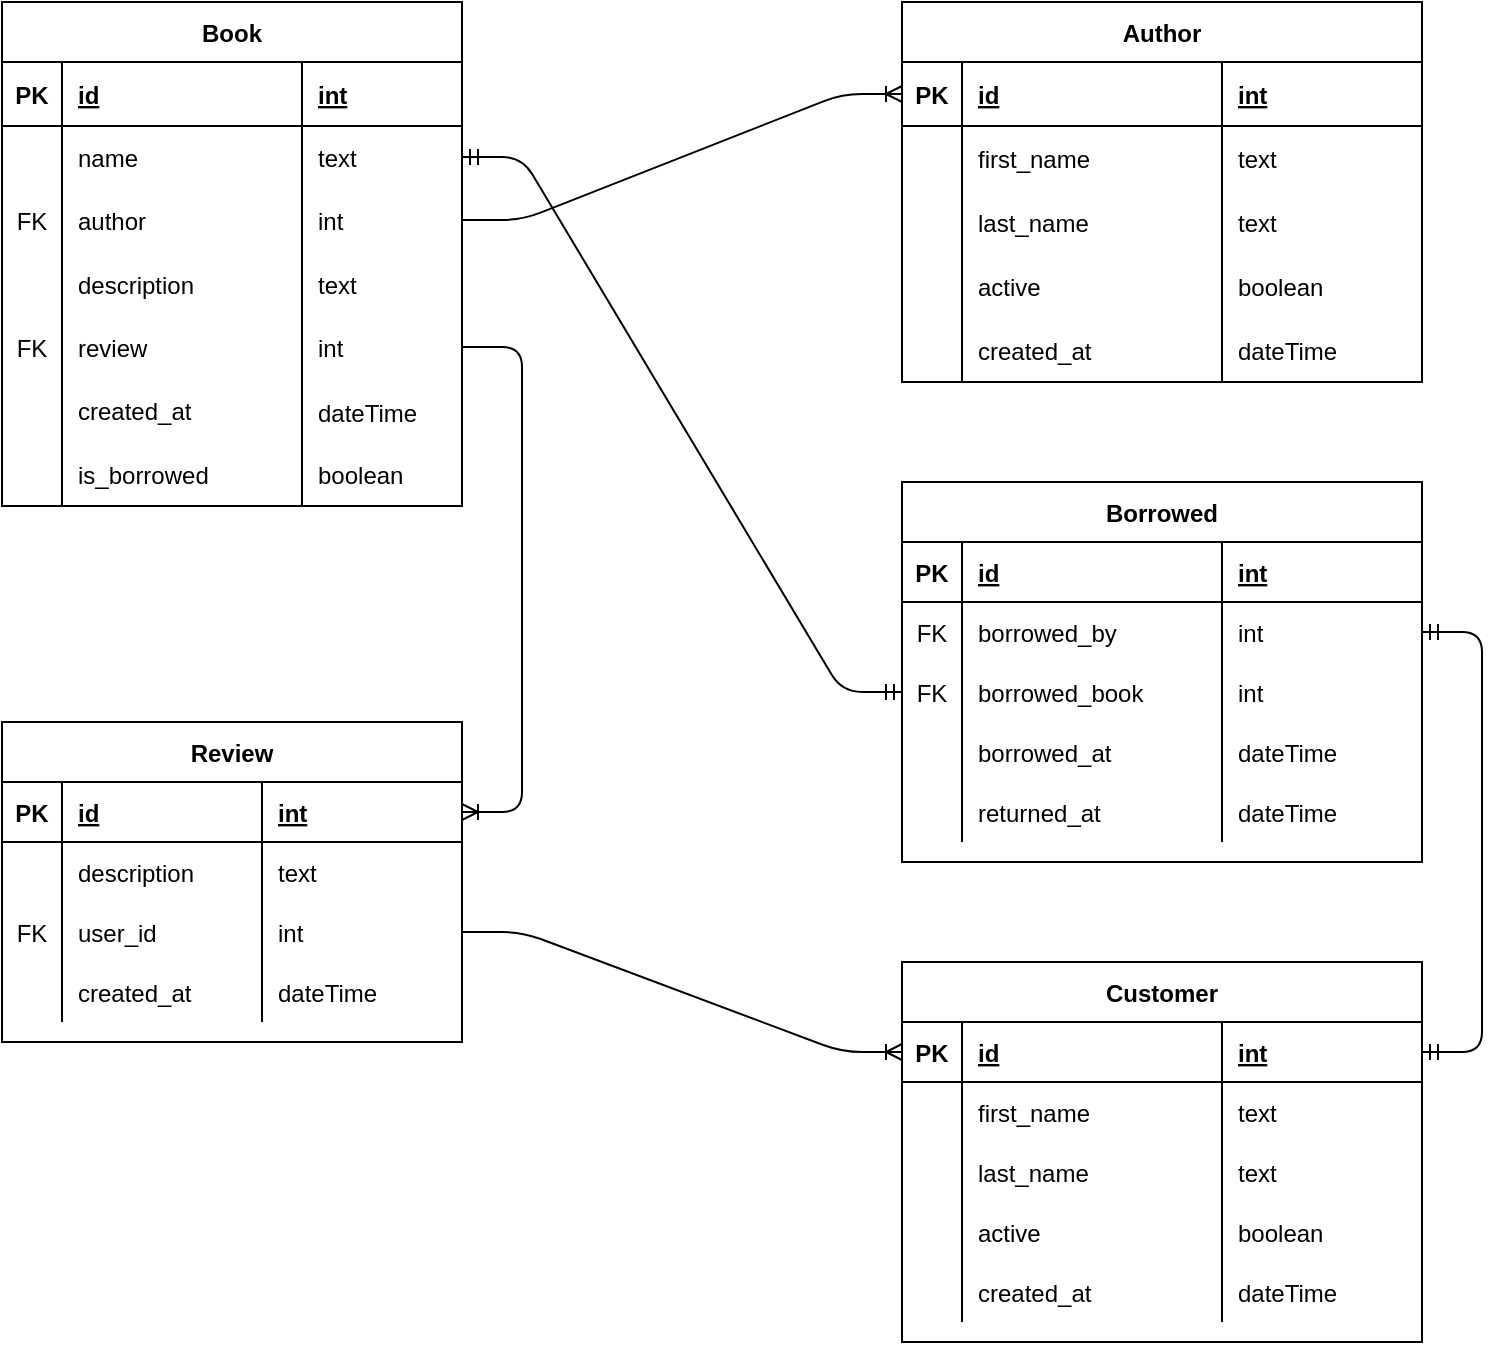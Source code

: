<mxfile version="13.8.5" type="device"><diagram id="mpLGwgzuLBag3FPyzX3T" name="Page-1"><mxGraphModel dx="1422" dy="804" grid="1" gridSize="10" guides="1" tooltips="1" connect="1" arrows="1" fold="1" page="1" pageScale="1" pageWidth="827" pageHeight="1169" math="0" shadow="0"><root><mxCell id="0"/><mxCell id="1" parent="0"/><object label="Book" id="UDLNZVpMZOj7SId98wJl-1"><mxCell style="shape=table;startSize=30;container=1;collapsible=1;childLayout=tableLayout;fixedRows=0;rowLines=0;fontStyle=1;align=center;resizeLast=1;" vertex="1" parent="1"><mxGeometry x="30" y="40" width="230" height="252" as="geometry"/></mxCell></object><mxCell id="UDLNZVpMZOj7SId98wJl-2" value="" style="shape=partialRectangle;collapsible=0;dropTarget=0;pointerEvents=0;fillColor=none;top=0;left=0;bottom=1;right=0;points=[[0,0.5],[1,0.5]];portConstraint=eastwest;" vertex="1" parent="UDLNZVpMZOj7SId98wJl-1"><mxGeometry y="30" width="230" height="32" as="geometry"/></mxCell><mxCell id="UDLNZVpMZOj7SId98wJl-3" value="PK" style="shape=partialRectangle;connectable=0;fillColor=none;top=0;left=0;bottom=0;right=0;fontStyle=1;overflow=hidden;" vertex="1" parent="UDLNZVpMZOj7SId98wJl-2"><mxGeometry width="30" height="32" as="geometry"/></mxCell><mxCell id="UDLNZVpMZOj7SId98wJl-4" value="id" style="shape=partialRectangle;connectable=0;fillColor=none;top=0;left=0;bottom=0;right=0;align=left;spacingLeft=6;fontStyle=5;overflow=hidden;" vertex="1" parent="UDLNZVpMZOj7SId98wJl-2"><mxGeometry x="30" width="120" height="32" as="geometry"/></mxCell><mxCell id="UDLNZVpMZOj7SId98wJl-112" value="int" style="shape=partialRectangle;connectable=0;fillColor=none;top=0;left=0;bottom=0;right=0;align=left;spacingLeft=6;fontStyle=5;overflow=hidden;" vertex="1" parent="UDLNZVpMZOj7SId98wJl-2"><mxGeometry x="150" width="80" height="32" as="geometry"/></mxCell><mxCell id="UDLNZVpMZOj7SId98wJl-5" value="" style="shape=partialRectangle;collapsible=0;dropTarget=0;pointerEvents=0;fillColor=none;top=0;left=0;bottom=0;right=0;points=[[0,0.5],[1,0.5]];portConstraint=eastwest;" vertex="1" parent="UDLNZVpMZOj7SId98wJl-1"><mxGeometry y="62" width="230" height="31" as="geometry"/></mxCell><mxCell id="UDLNZVpMZOj7SId98wJl-6" value="" style="shape=partialRectangle;connectable=0;fillColor=none;top=0;left=0;bottom=0;right=0;editable=1;overflow=hidden;" vertex="1" parent="UDLNZVpMZOj7SId98wJl-5"><mxGeometry width="30" height="31" as="geometry"/></mxCell><mxCell id="UDLNZVpMZOj7SId98wJl-7" value="name" style="shape=partialRectangle;connectable=0;fillColor=none;top=0;left=0;bottom=0;right=0;align=left;spacingLeft=6;overflow=hidden;" vertex="1" parent="UDLNZVpMZOj7SId98wJl-5"><mxGeometry x="30" width="120" height="31" as="geometry"/></mxCell><mxCell id="UDLNZVpMZOj7SId98wJl-113" value="text" style="shape=partialRectangle;connectable=0;fillColor=none;top=0;left=0;bottom=0;right=0;align=left;spacingLeft=6;overflow=hidden;" vertex="1" parent="UDLNZVpMZOj7SId98wJl-5"><mxGeometry x="150" width="80" height="31" as="geometry"/></mxCell><mxCell id="UDLNZVpMZOj7SId98wJl-8" value="" style="shape=partialRectangle;collapsible=0;dropTarget=0;pointerEvents=0;fillColor=none;top=0;left=0;bottom=0;right=0;points=[[0,0.5],[1,0.5]];portConstraint=eastwest;" vertex="1" parent="UDLNZVpMZOj7SId98wJl-1"><mxGeometry y="93" width="230" height="32" as="geometry"/></mxCell><mxCell id="UDLNZVpMZOj7SId98wJl-9" value="FK" style="shape=partialRectangle;connectable=0;fillColor=none;top=0;left=0;bottom=0;right=0;editable=1;overflow=hidden;" vertex="1" parent="UDLNZVpMZOj7SId98wJl-8"><mxGeometry width="30" height="32" as="geometry"/></mxCell><mxCell id="UDLNZVpMZOj7SId98wJl-10" value="author" style="shape=partialRectangle;connectable=0;fillColor=none;top=0;left=0;bottom=0;right=0;align=left;spacingLeft=6;overflow=hidden;" vertex="1" parent="UDLNZVpMZOj7SId98wJl-8"><mxGeometry x="30" width="120" height="32" as="geometry"/></mxCell><mxCell id="UDLNZVpMZOj7SId98wJl-114" value="int" style="shape=partialRectangle;connectable=0;fillColor=none;top=0;left=0;bottom=0;right=0;align=left;spacingLeft=6;overflow=hidden;" vertex="1" parent="UDLNZVpMZOj7SId98wJl-8"><mxGeometry x="150" width="80" height="32" as="geometry"/></mxCell><mxCell id="UDLNZVpMZOj7SId98wJl-11" value="" style="shape=partialRectangle;collapsible=0;dropTarget=0;pointerEvents=0;fillColor=none;top=0;left=0;bottom=0;right=0;points=[[0,0.5],[1,0.5]];portConstraint=eastwest;" vertex="1" parent="UDLNZVpMZOj7SId98wJl-1"><mxGeometry y="125" width="230" height="32" as="geometry"/></mxCell><mxCell id="UDLNZVpMZOj7SId98wJl-12" value="" style="shape=partialRectangle;connectable=0;fillColor=none;top=0;left=0;bottom=0;right=0;editable=1;overflow=hidden;" vertex="1" parent="UDLNZVpMZOj7SId98wJl-11"><mxGeometry width="30" height="32" as="geometry"/></mxCell><mxCell id="UDLNZVpMZOj7SId98wJl-13" value="description" style="shape=partialRectangle;connectable=0;fillColor=none;top=0;left=0;bottom=0;right=0;align=left;spacingLeft=6;overflow=hidden;" vertex="1" parent="UDLNZVpMZOj7SId98wJl-11"><mxGeometry x="30" width="120" height="32" as="geometry"/></mxCell><mxCell id="UDLNZVpMZOj7SId98wJl-115" value="text" style="shape=partialRectangle;connectable=0;fillColor=none;top=0;left=0;bottom=0;right=0;align=left;spacingLeft=6;overflow=hidden;" vertex="1" parent="UDLNZVpMZOj7SId98wJl-11"><mxGeometry x="150" width="80" height="32" as="geometry"/></mxCell><mxCell id="UDLNZVpMZOj7SId98wJl-73" value="" style="shape=partialRectangle;collapsible=0;dropTarget=0;pointerEvents=0;fillColor=none;top=0;left=0;bottom=0;right=0;points=[[0,0.5],[1,0.5]];portConstraint=eastwest;" vertex="1" parent="UDLNZVpMZOj7SId98wJl-1"><mxGeometry y="157" width="230" height="31" as="geometry"/></mxCell><mxCell id="UDLNZVpMZOj7SId98wJl-74" value="FK" style="shape=partialRectangle;connectable=0;fillColor=none;top=0;left=0;bottom=0;right=0;editable=1;overflow=hidden;" vertex="1" parent="UDLNZVpMZOj7SId98wJl-73"><mxGeometry width="30" height="31" as="geometry"/></mxCell><mxCell id="UDLNZVpMZOj7SId98wJl-75" value="review" style="shape=partialRectangle;connectable=0;fillColor=none;top=0;left=0;bottom=0;right=0;align=left;spacingLeft=6;overflow=hidden;" vertex="1" parent="UDLNZVpMZOj7SId98wJl-73"><mxGeometry x="30" width="120" height="31" as="geometry"/></mxCell><mxCell id="UDLNZVpMZOj7SId98wJl-118" value="int" style="shape=partialRectangle;connectable=0;fillColor=none;top=0;left=0;bottom=0;right=0;align=left;spacingLeft=6;overflow=hidden;" vertex="1" parent="UDLNZVpMZOj7SId98wJl-73"><mxGeometry x="150" width="80" height="31" as="geometry"/></mxCell><mxCell id="UDLNZVpMZOj7SId98wJl-37" value="" style="shape=partialRectangle;collapsible=0;dropTarget=0;pointerEvents=0;fillColor=none;top=0;left=0;bottom=0;right=0;points=[[0,0.5],[1,0.5]];portConstraint=eastwest;" vertex="1" parent="UDLNZVpMZOj7SId98wJl-1"><mxGeometry y="188" width="230" height="32" as="geometry"/></mxCell><mxCell id="UDLNZVpMZOj7SId98wJl-38" value="" style="shape=partialRectangle;connectable=0;fillColor=none;top=0;left=0;bottom=0;right=0;editable=1;overflow=hidden;" vertex="1" parent="UDLNZVpMZOj7SId98wJl-37"><mxGeometry width="30" height="32" as="geometry"/></mxCell><mxCell id="UDLNZVpMZOj7SId98wJl-39" value="created_at" style="shape=partialRectangle;connectable=0;fillColor=none;top=0;left=0;bottom=0;right=0;align=left;spacingLeft=6;overflow=hidden;" vertex="1" parent="UDLNZVpMZOj7SId98wJl-37"><mxGeometry x="30" width="120" height="32" as="geometry"/></mxCell><mxCell id="UDLNZVpMZOj7SId98wJl-119" style="shape=partialRectangle;connectable=0;fillColor=none;top=0;left=0;bottom=0;right=0;align=left;spacingLeft=6;overflow=hidden;" vertex="1" parent="UDLNZVpMZOj7SId98wJl-37"><mxGeometry x="150" width="80" height="32" as="geometry"/></mxCell><mxCell id="UDLNZVpMZOj7SId98wJl-144" style="shape=partialRectangle;collapsible=0;dropTarget=0;pointerEvents=0;fillColor=none;top=0;left=0;bottom=0;right=0;points=[[0,0.5],[1,0.5]];portConstraint=eastwest;" vertex="1" parent="UDLNZVpMZOj7SId98wJl-1"><mxGeometry y="220" width="230" height="32" as="geometry"/></mxCell><mxCell id="UDLNZVpMZOj7SId98wJl-145" style="shape=partialRectangle;connectable=0;fillColor=none;top=0;left=0;bottom=0;right=0;editable=1;overflow=hidden;" vertex="1" parent="UDLNZVpMZOj7SId98wJl-144"><mxGeometry width="30" height="32" as="geometry"/></mxCell><mxCell id="UDLNZVpMZOj7SId98wJl-146" value="is_borrowed" style="shape=partialRectangle;connectable=0;fillColor=none;top=0;left=0;bottom=0;right=0;align=left;spacingLeft=6;overflow=hidden;" vertex="1" parent="UDLNZVpMZOj7SId98wJl-144"><mxGeometry x="30" width="120" height="32" as="geometry"/></mxCell><mxCell id="UDLNZVpMZOj7SId98wJl-147" value="boolean" style="shape=partialRectangle;connectable=0;fillColor=none;top=0;left=0;bottom=0;right=0;align=left;spacingLeft=6;overflow=hidden;" vertex="1" parent="UDLNZVpMZOj7SId98wJl-144"><mxGeometry x="150" width="80" height="32" as="geometry"/></mxCell><mxCell id="UDLNZVpMZOj7SId98wJl-53" value="Author" style="shape=table;startSize=30;container=1;collapsible=1;childLayout=tableLayout;fixedRows=1;rowLines=0;fontStyle=1;align=center;resizeLast=1;" vertex="1" parent="1"><mxGeometry x="480" y="40" width="260" height="190" as="geometry"/></mxCell><mxCell id="UDLNZVpMZOj7SId98wJl-54" value="" style="shape=partialRectangle;collapsible=0;dropTarget=0;pointerEvents=0;fillColor=none;top=0;left=0;bottom=1;right=0;points=[[0,0.5],[1,0.5]];portConstraint=eastwest;" vertex="1" parent="UDLNZVpMZOj7SId98wJl-53"><mxGeometry y="30" width="260" height="32" as="geometry"/></mxCell><mxCell id="UDLNZVpMZOj7SId98wJl-55" value="PK" style="shape=partialRectangle;connectable=0;fillColor=none;top=0;left=0;bottom=0;right=0;fontStyle=1;overflow=hidden;" vertex="1" parent="UDLNZVpMZOj7SId98wJl-54"><mxGeometry width="30" height="32" as="geometry"/></mxCell><mxCell id="UDLNZVpMZOj7SId98wJl-56" value="id" style="shape=partialRectangle;connectable=0;fillColor=none;top=0;left=0;bottom=0;right=0;align=left;spacingLeft=6;fontStyle=5;overflow=hidden;" vertex="1" parent="UDLNZVpMZOj7SId98wJl-54"><mxGeometry x="30" width="130" height="32" as="geometry"/></mxCell><mxCell id="UDLNZVpMZOj7SId98wJl-122" value="int" style="shape=partialRectangle;connectable=0;fillColor=none;top=0;left=0;bottom=0;right=0;align=left;spacingLeft=6;fontStyle=5;overflow=hidden;" vertex="1" parent="UDLNZVpMZOj7SId98wJl-54"><mxGeometry x="160" width="100" height="32" as="geometry"/></mxCell><mxCell id="UDLNZVpMZOj7SId98wJl-57" value="" style="shape=partialRectangle;collapsible=0;dropTarget=0;pointerEvents=0;fillColor=none;top=0;left=0;bottom=0;right=0;points=[[0,0.5],[1,0.5]];portConstraint=eastwest;" vertex="1" parent="UDLNZVpMZOj7SId98wJl-53"><mxGeometry y="62" width="260" height="32" as="geometry"/></mxCell><mxCell id="UDLNZVpMZOj7SId98wJl-58" value="" style="shape=partialRectangle;connectable=0;fillColor=none;top=0;left=0;bottom=0;right=0;editable=1;overflow=hidden;" vertex="1" parent="UDLNZVpMZOj7SId98wJl-57"><mxGeometry width="30" height="32" as="geometry"/></mxCell><mxCell id="UDLNZVpMZOj7SId98wJl-59" value="first_name" style="shape=partialRectangle;connectable=0;fillColor=none;top=0;left=0;bottom=0;right=0;align=left;spacingLeft=6;overflow=hidden;" vertex="1" parent="UDLNZVpMZOj7SId98wJl-57"><mxGeometry x="30" width="130" height="32" as="geometry"/></mxCell><mxCell id="UDLNZVpMZOj7SId98wJl-123" value="text" style="shape=partialRectangle;connectable=0;fillColor=none;top=0;left=0;bottom=0;right=0;align=left;spacingLeft=6;overflow=hidden;" vertex="1" parent="UDLNZVpMZOj7SId98wJl-57"><mxGeometry x="160" width="100" height="32" as="geometry"/></mxCell><mxCell id="UDLNZVpMZOj7SId98wJl-60" value="" style="shape=partialRectangle;collapsible=0;dropTarget=0;pointerEvents=0;fillColor=none;top=0;left=0;bottom=0;right=0;points=[[0,0.5],[1,0.5]];portConstraint=eastwest;" vertex="1" parent="UDLNZVpMZOj7SId98wJl-53"><mxGeometry y="94" width="260" height="32" as="geometry"/></mxCell><mxCell id="UDLNZVpMZOj7SId98wJl-61" value="" style="shape=partialRectangle;connectable=0;fillColor=none;top=0;left=0;bottom=0;right=0;editable=1;overflow=hidden;" vertex="1" parent="UDLNZVpMZOj7SId98wJl-60"><mxGeometry width="30" height="32" as="geometry"/></mxCell><mxCell id="UDLNZVpMZOj7SId98wJl-62" value="last_name" style="shape=partialRectangle;connectable=0;fillColor=none;top=0;left=0;bottom=0;right=0;align=left;spacingLeft=6;overflow=hidden;" vertex="1" parent="UDLNZVpMZOj7SId98wJl-60"><mxGeometry x="30" width="130" height="32" as="geometry"/></mxCell><mxCell id="UDLNZVpMZOj7SId98wJl-124" value="text" style="shape=partialRectangle;connectable=0;fillColor=none;top=0;left=0;bottom=0;right=0;align=left;spacingLeft=6;overflow=hidden;" vertex="1" parent="UDLNZVpMZOj7SId98wJl-60"><mxGeometry x="160" width="100" height="32" as="geometry"/></mxCell><mxCell id="UDLNZVpMZOj7SId98wJl-66" value="" style="shape=partialRectangle;collapsible=0;dropTarget=0;pointerEvents=0;fillColor=none;top=0;left=0;bottom=0;right=0;points=[[0,0.5],[1,0.5]];portConstraint=eastwest;" vertex="1" parent="UDLNZVpMZOj7SId98wJl-53"><mxGeometry y="126" width="260" height="32" as="geometry"/></mxCell><mxCell id="UDLNZVpMZOj7SId98wJl-67" value="" style="shape=partialRectangle;connectable=0;fillColor=none;top=0;left=0;bottom=0;right=0;editable=1;overflow=hidden;" vertex="1" parent="UDLNZVpMZOj7SId98wJl-66"><mxGeometry width="30" height="32" as="geometry"/></mxCell><mxCell id="UDLNZVpMZOj7SId98wJl-68" value="active" style="shape=partialRectangle;connectable=0;fillColor=none;top=0;left=0;bottom=0;right=0;align=left;spacingLeft=6;overflow=hidden;" vertex="1" parent="UDLNZVpMZOj7SId98wJl-66"><mxGeometry x="30" width="130" height="32" as="geometry"/></mxCell><mxCell id="UDLNZVpMZOj7SId98wJl-125" value="boolean" style="shape=partialRectangle;connectable=0;fillColor=none;top=0;left=0;bottom=0;right=0;align=left;spacingLeft=6;overflow=hidden;" vertex="1" parent="UDLNZVpMZOj7SId98wJl-66"><mxGeometry x="160" width="100" height="32" as="geometry"/></mxCell><mxCell id="UDLNZVpMZOj7SId98wJl-63" value="" style="shape=partialRectangle;collapsible=0;dropTarget=0;pointerEvents=0;fillColor=none;top=0;left=0;bottom=0;right=0;points=[[0,0.5],[1,0.5]];portConstraint=eastwest;" vertex="1" parent="UDLNZVpMZOj7SId98wJl-53"><mxGeometry y="158" width="260" height="32" as="geometry"/></mxCell><mxCell id="UDLNZVpMZOj7SId98wJl-64" value="" style="shape=partialRectangle;connectable=0;fillColor=none;top=0;left=0;bottom=0;right=0;editable=1;overflow=hidden;" vertex="1" parent="UDLNZVpMZOj7SId98wJl-63"><mxGeometry width="30" height="32" as="geometry"/></mxCell><mxCell id="UDLNZVpMZOj7SId98wJl-65" value="created_at" style="shape=partialRectangle;connectable=0;fillColor=none;top=0;left=0;bottom=0;right=0;align=left;spacingLeft=6;overflow=hidden;" vertex="1" parent="UDLNZVpMZOj7SId98wJl-63"><mxGeometry x="30" width="130" height="32" as="geometry"/></mxCell><mxCell id="UDLNZVpMZOj7SId98wJl-126" value="dateTime" style="shape=partialRectangle;connectable=0;fillColor=none;top=0;left=0;bottom=0;right=0;align=left;spacingLeft=6;overflow=hidden;" vertex="1" parent="UDLNZVpMZOj7SId98wJl-63"><mxGeometry x="160" width="100" height="32" as="geometry"/></mxCell><mxCell id="UDLNZVpMZOj7SId98wJl-72" value="" style="edgeStyle=entityRelationEdgeStyle;fontSize=12;html=1;endArrow=ERoneToMany;entryX=0;entryY=0.5;entryDx=0;entryDy=0;exitX=1;exitY=0.5;exitDx=0;exitDy=0;" edge="1" parent="1" source="UDLNZVpMZOj7SId98wJl-8" target="UDLNZVpMZOj7SId98wJl-54"><mxGeometry width="100" height="100" relative="1" as="geometry"><mxPoint x="360" y="460" as="sourcePoint"/><mxPoint x="460" y="360" as="targetPoint"/></mxGeometry></mxCell><mxCell id="UDLNZVpMZOj7SId98wJl-76" value="Review" style="shape=table;startSize=30;container=1;collapsible=1;childLayout=tableLayout;fixedRows=1;rowLines=0;fontStyle=1;align=center;resizeLast=1;" vertex="1" parent="1"><mxGeometry x="30" y="400" width="230" height="160" as="geometry"/></mxCell><mxCell id="UDLNZVpMZOj7SId98wJl-77" value="" style="shape=partialRectangle;collapsible=0;dropTarget=0;pointerEvents=0;fillColor=none;top=0;left=0;bottom=1;right=0;points=[[0,0.5],[1,0.5]];portConstraint=eastwest;" vertex="1" parent="UDLNZVpMZOj7SId98wJl-76"><mxGeometry y="30" width="230" height="30" as="geometry"/></mxCell><mxCell id="UDLNZVpMZOj7SId98wJl-78" value="PK" style="shape=partialRectangle;connectable=0;fillColor=none;top=0;left=0;bottom=0;right=0;fontStyle=1;overflow=hidden;" vertex="1" parent="UDLNZVpMZOj7SId98wJl-77"><mxGeometry width="30" height="30" as="geometry"/></mxCell><mxCell id="UDLNZVpMZOj7SId98wJl-79" value="id" style="shape=partialRectangle;connectable=0;fillColor=none;top=0;left=0;bottom=0;right=0;align=left;spacingLeft=6;fontStyle=5;overflow=hidden;" vertex="1" parent="UDLNZVpMZOj7SId98wJl-77"><mxGeometry x="30" width="100" height="30" as="geometry"/></mxCell><mxCell id="UDLNZVpMZOj7SId98wJl-127" value="int" style="shape=partialRectangle;connectable=0;fillColor=none;top=0;left=0;bottom=0;right=0;align=left;spacingLeft=6;fontStyle=5;overflow=hidden;" vertex="1" parent="UDLNZVpMZOj7SId98wJl-77"><mxGeometry x="130" width="100" height="30" as="geometry"/></mxCell><mxCell id="UDLNZVpMZOj7SId98wJl-80" value="" style="shape=partialRectangle;collapsible=0;dropTarget=0;pointerEvents=0;fillColor=none;top=0;left=0;bottom=0;right=0;points=[[0,0.5],[1,0.5]];portConstraint=eastwest;" vertex="1" parent="UDLNZVpMZOj7SId98wJl-76"><mxGeometry y="60" width="230" height="30" as="geometry"/></mxCell><mxCell id="UDLNZVpMZOj7SId98wJl-81" value="" style="shape=partialRectangle;connectable=0;fillColor=none;top=0;left=0;bottom=0;right=0;editable=1;overflow=hidden;" vertex="1" parent="UDLNZVpMZOj7SId98wJl-80"><mxGeometry width="30" height="30" as="geometry"/></mxCell><mxCell id="UDLNZVpMZOj7SId98wJl-82" value="description" style="shape=partialRectangle;connectable=0;fillColor=none;top=0;left=0;bottom=0;right=0;align=left;spacingLeft=6;overflow=hidden;" vertex="1" parent="UDLNZVpMZOj7SId98wJl-80"><mxGeometry x="30" width="100" height="30" as="geometry"/></mxCell><mxCell id="UDLNZVpMZOj7SId98wJl-128" value="text" style="shape=partialRectangle;connectable=0;fillColor=none;top=0;left=0;bottom=0;right=0;align=left;spacingLeft=6;overflow=hidden;" vertex="1" parent="UDLNZVpMZOj7SId98wJl-80"><mxGeometry x="130" width="100" height="30" as="geometry"/></mxCell><mxCell id="UDLNZVpMZOj7SId98wJl-83" value="" style="shape=partialRectangle;collapsible=0;dropTarget=0;pointerEvents=0;fillColor=none;top=0;left=0;bottom=0;right=0;points=[[0,0.5],[1,0.5]];portConstraint=eastwest;" vertex="1" parent="UDLNZVpMZOj7SId98wJl-76"><mxGeometry y="90" width="230" height="30" as="geometry"/></mxCell><mxCell id="UDLNZVpMZOj7SId98wJl-84" value="FK" style="shape=partialRectangle;connectable=0;fillColor=none;top=0;left=0;bottom=0;right=0;editable=1;overflow=hidden;" vertex="1" parent="UDLNZVpMZOj7SId98wJl-83"><mxGeometry width="30" height="30" as="geometry"/></mxCell><mxCell id="UDLNZVpMZOj7SId98wJl-85" value="user_id" style="shape=partialRectangle;connectable=0;fillColor=none;top=0;left=0;bottom=0;right=0;align=left;spacingLeft=6;overflow=hidden;" vertex="1" parent="UDLNZVpMZOj7SId98wJl-83"><mxGeometry x="30" width="100" height="30" as="geometry"/></mxCell><mxCell id="UDLNZVpMZOj7SId98wJl-129" value="int" style="shape=partialRectangle;connectable=0;fillColor=none;top=0;left=0;bottom=0;right=0;align=left;spacingLeft=6;overflow=hidden;" vertex="1" parent="UDLNZVpMZOj7SId98wJl-83"><mxGeometry x="130" width="100" height="30" as="geometry"/></mxCell><mxCell id="UDLNZVpMZOj7SId98wJl-140" style="shape=partialRectangle;collapsible=0;dropTarget=0;pointerEvents=0;fillColor=none;top=0;left=0;bottom=0;right=0;points=[[0,0.5],[1,0.5]];portConstraint=eastwest;" vertex="1" parent="UDLNZVpMZOj7SId98wJl-76"><mxGeometry y="120" width="230" height="30" as="geometry"/></mxCell><mxCell id="UDLNZVpMZOj7SId98wJl-141" style="shape=partialRectangle;connectable=0;fillColor=none;top=0;left=0;bottom=0;right=0;editable=1;overflow=hidden;" vertex="1" parent="UDLNZVpMZOj7SId98wJl-140"><mxGeometry width="30" height="30" as="geometry"/></mxCell><mxCell id="UDLNZVpMZOj7SId98wJl-142" value="created_at" style="shape=partialRectangle;connectable=0;fillColor=none;top=0;left=0;bottom=0;right=0;align=left;spacingLeft=6;overflow=hidden;" vertex="1" parent="UDLNZVpMZOj7SId98wJl-140"><mxGeometry x="30" width="100" height="30" as="geometry"/></mxCell><mxCell id="UDLNZVpMZOj7SId98wJl-143" value="dateTime" style="shape=partialRectangle;connectable=0;fillColor=none;top=0;left=0;bottom=0;right=0;align=left;spacingLeft=6;overflow=hidden;" vertex="1" parent="UDLNZVpMZOj7SId98wJl-140"><mxGeometry x="130" width="100" height="30" as="geometry"/></mxCell><mxCell id="UDLNZVpMZOj7SId98wJl-89" value="" style="edgeStyle=entityRelationEdgeStyle;fontSize=12;html=1;endArrow=ERoneToMany;entryX=1;entryY=0.5;entryDx=0;entryDy=0;" edge="1" parent="1" source="UDLNZVpMZOj7SId98wJl-73" target="UDLNZVpMZOj7SId98wJl-77"><mxGeometry width="100" height="100" relative="1" as="geometry"><mxPoint x="270" y="270" as="sourcePoint"/><mxPoint x="460" y="360" as="targetPoint"/></mxGeometry></mxCell><mxCell id="UDLNZVpMZOj7SId98wJl-90" value="Customer" style="shape=table;startSize=30;container=1;collapsible=1;childLayout=tableLayout;fixedRows=1;rowLines=0;fontStyle=1;align=center;resizeLast=1;" vertex="1" parent="1"><mxGeometry x="480" y="520" width="260" height="190" as="geometry"/></mxCell><mxCell id="UDLNZVpMZOj7SId98wJl-91" value="" style="shape=partialRectangle;collapsible=0;dropTarget=0;pointerEvents=0;fillColor=none;top=0;left=0;bottom=1;right=0;points=[[0,0.5],[1,0.5]];portConstraint=eastwest;" vertex="1" parent="UDLNZVpMZOj7SId98wJl-90"><mxGeometry y="30" width="260" height="30" as="geometry"/></mxCell><mxCell id="UDLNZVpMZOj7SId98wJl-92" value="PK" style="shape=partialRectangle;connectable=0;fillColor=none;top=0;left=0;bottom=0;right=0;fontStyle=1;overflow=hidden;" vertex="1" parent="UDLNZVpMZOj7SId98wJl-91"><mxGeometry width="30" height="30" as="geometry"/></mxCell><mxCell id="UDLNZVpMZOj7SId98wJl-93" value="id" style="shape=partialRectangle;connectable=0;fillColor=none;top=0;left=0;bottom=0;right=0;align=left;spacingLeft=6;fontStyle=5;overflow=hidden;" vertex="1" parent="UDLNZVpMZOj7SId98wJl-91"><mxGeometry x="30" width="130" height="30" as="geometry"/></mxCell><mxCell id="UDLNZVpMZOj7SId98wJl-130" value="int" style="shape=partialRectangle;connectable=0;fillColor=none;top=0;left=0;bottom=0;right=0;align=left;spacingLeft=6;fontStyle=5;overflow=hidden;" vertex="1" parent="UDLNZVpMZOj7SId98wJl-91"><mxGeometry x="160" width="100" height="30" as="geometry"/></mxCell><mxCell id="UDLNZVpMZOj7SId98wJl-94" value="" style="shape=partialRectangle;collapsible=0;dropTarget=0;pointerEvents=0;fillColor=none;top=0;left=0;bottom=0;right=0;points=[[0,0.5],[1,0.5]];portConstraint=eastwest;" vertex="1" parent="UDLNZVpMZOj7SId98wJl-90"><mxGeometry y="60" width="260" height="30" as="geometry"/></mxCell><mxCell id="UDLNZVpMZOj7SId98wJl-95" value="" style="shape=partialRectangle;connectable=0;fillColor=none;top=0;left=0;bottom=0;right=0;editable=1;overflow=hidden;" vertex="1" parent="UDLNZVpMZOj7SId98wJl-94"><mxGeometry width="30" height="30" as="geometry"/></mxCell><mxCell id="UDLNZVpMZOj7SId98wJl-96" value="first_name" style="shape=partialRectangle;connectable=0;fillColor=none;top=0;left=0;bottom=0;right=0;align=left;spacingLeft=6;overflow=hidden;" vertex="1" parent="UDLNZVpMZOj7SId98wJl-94"><mxGeometry x="30" width="130" height="30" as="geometry"/></mxCell><mxCell id="UDLNZVpMZOj7SId98wJl-131" value="text" style="shape=partialRectangle;connectable=0;fillColor=none;top=0;left=0;bottom=0;right=0;align=left;spacingLeft=6;overflow=hidden;" vertex="1" parent="UDLNZVpMZOj7SId98wJl-94"><mxGeometry x="160" width="100" height="30" as="geometry"/></mxCell><mxCell id="UDLNZVpMZOj7SId98wJl-97" value="" style="shape=partialRectangle;collapsible=0;dropTarget=0;pointerEvents=0;fillColor=none;top=0;left=0;bottom=0;right=0;points=[[0,0.5],[1,0.5]];portConstraint=eastwest;" vertex="1" parent="UDLNZVpMZOj7SId98wJl-90"><mxGeometry y="90" width="260" height="30" as="geometry"/></mxCell><mxCell id="UDLNZVpMZOj7SId98wJl-98" value="" style="shape=partialRectangle;connectable=0;fillColor=none;top=0;left=0;bottom=0;right=0;editable=1;overflow=hidden;" vertex="1" parent="UDLNZVpMZOj7SId98wJl-97"><mxGeometry width="30" height="30" as="geometry"/></mxCell><mxCell id="UDLNZVpMZOj7SId98wJl-99" value="last_name" style="shape=partialRectangle;connectable=0;fillColor=none;top=0;left=0;bottom=0;right=0;align=left;spacingLeft=6;overflow=hidden;" vertex="1" parent="UDLNZVpMZOj7SId98wJl-97"><mxGeometry x="30" width="130" height="30" as="geometry"/></mxCell><mxCell id="UDLNZVpMZOj7SId98wJl-132" value="text" style="shape=partialRectangle;connectable=0;fillColor=none;top=0;left=0;bottom=0;right=0;align=left;spacingLeft=6;overflow=hidden;" vertex="1" parent="UDLNZVpMZOj7SId98wJl-97"><mxGeometry x="160" width="100" height="30" as="geometry"/></mxCell><mxCell id="UDLNZVpMZOj7SId98wJl-100" value="" style="shape=partialRectangle;collapsible=0;dropTarget=0;pointerEvents=0;fillColor=none;top=0;left=0;bottom=0;right=0;points=[[0,0.5],[1,0.5]];portConstraint=eastwest;" vertex="1" parent="UDLNZVpMZOj7SId98wJl-90"><mxGeometry y="120" width="260" height="30" as="geometry"/></mxCell><mxCell id="UDLNZVpMZOj7SId98wJl-101" value="" style="shape=partialRectangle;connectable=0;fillColor=none;top=0;left=0;bottom=0;right=0;editable=1;overflow=hidden;" vertex="1" parent="UDLNZVpMZOj7SId98wJl-100"><mxGeometry width="30" height="30" as="geometry"/></mxCell><mxCell id="UDLNZVpMZOj7SId98wJl-102" value="active" style="shape=partialRectangle;connectable=0;fillColor=none;top=0;left=0;bottom=0;right=0;align=left;spacingLeft=6;overflow=hidden;" vertex="1" parent="UDLNZVpMZOj7SId98wJl-100"><mxGeometry x="30" width="130" height="30" as="geometry"/></mxCell><mxCell id="UDLNZVpMZOj7SId98wJl-133" value="boolean" style="shape=partialRectangle;connectable=0;fillColor=none;top=0;left=0;bottom=0;right=0;align=left;spacingLeft=6;overflow=hidden;" vertex="1" parent="UDLNZVpMZOj7SId98wJl-100"><mxGeometry x="160" width="100" height="30" as="geometry"/></mxCell><mxCell id="UDLNZVpMZOj7SId98wJl-109" value="" style="shape=partialRectangle;collapsible=0;dropTarget=0;pointerEvents=0;fillColor=none;top=0;left=0;bottom=0;right=0;points=[[0,0.5],[1,0.5]];portConstraint=eastwest;" vertex="1" parent="UDLNZVpMZOj7SId98wJl-90"><mxGeometry y="150" width="260" height="30" as="geometry"/></mxCell><mxCell id="UDLNZVpMZOj7SId98wJl-110" value="" style="shape=partialRectangle;connectable=0;fillColor=none;top=0;left=0;bottom=0;right=0;editable=1;overflow=hidden;" vertex="1" parent="UDLNZVpMZOj7SId98wJl-109"><mxGeometry width="30" height="30" as="geometry"/></mxCell><mxCell id="UDLNZVpMZOj7SId98wJl-111" value="created_at" style="shape=partialRectangle;connectable=0;fillColor=none;top=0;left=0;bottom=0;right=0;align=left;spacingLeft=6;overflow=hidden;" vertex="1" parent="UDLNZVpMZOj7SId98wJl-109"><mxGeometry x="30" width="130" height="30" as="geometry"/></mxCell><mxCell id="UDLNZVpMZOj7SId98wJl-135" value="dateTime" style="shape=partialRectangle;connectable=0;fillColor=none;top=0;left=0;bottom=0;right=0;align=left;spacingLeft=6;overflow=hidden;" vertex="1" parent="UDLNZVpMZOj7SId98wJl-109"><mxGeometry x="160" width="100" height="30" as="geometry"/></mxCell><mxCell id="UDLNZVpMZOj7SId98wJl-104" value="" style="edgeStyle=entityRelationEdgeStyle;fontSize=12;html=1;endArrow=ERoneToMany;exitX=1;exitY=0.5;exitDx=0;exitDy=0;entryX=0;entryY=0.5;entryDx=0;entryDy=0;" edge="1" parent="1" source="UDLNZVpMZOj7SId98wJl-83" target="UDLNZVpMZOj7SId98wJl-91"><mxGeometry width="100" height="100" relative="1" as="geometry"><mxPoint x="360" y="460" as="sourcePoint"/><mxPoint x="460" y="360" as="targetPoint"/></mxGeometry></mxCell><mxCell id="UDLNZVpMZOj7SId98wJl-120" value="dateTime" style="shape=partialRectangle;connectable=0;fillColor=none;top=0;left=0;bottom=0;right=0;align=left;spacingLeft=6;overflow=hidden;" vertex="1" parent="1"><mxGeometry x="180" y="230" width="80" height="30" as="geometry"/></mxCell><mxCell id="UDLNZVpMZOj7SId98wJl-152" value="" style="edgeStyle=entityRelationEdgeStyle;fontSize=12;html=1;endArrow=ERmandOne;startArrow=ERmandOne;entryX=1;entryY=0.5;entryDx=0;entryDy=0;exitX=1;exitY=0.5;exitDx=0;exitDy=0;" edge="1" parent="1" source="UDLNZVpMZOj7SId98wJl-157" target="UDLNZVpMZOj7SId98wJl-91"><mxGeometry width="100" height="100" relative="1" as="geometry"><mxPoint x="360" y="460" as="sourcePoint"/><mxPoint x="460" y="360" as="targetPoint"/></mxGeometry></mxCell><mxCell id="UDLNZVpMZOj7SId98wJl-153" value="Borrowed" style="shape=table;startSize=30;container=1;collapsible=1;childLayout=tableLayout;fixedRows=1;rowLines=0;fontStyle=1;align=center;resizeLast=1;" vertex="1" parent="1"><mxGeometry x="480" y="280" width="260" height="190" as="geometry"/></mxCell><mxCell id="UDLNZVpMZOj7SId98wJl-154" value="" style="shape=partialRectangle;collapsible=0;dropTarget=0;pointerEvents=0;fillColor=none;top=0;left=0;bottom=1;right=0;points=[[0,0.5],[1,0.5]];portConstraint=eastwest;" vertex="1" parent="UDLNZVpMZOj7SId98wJl-153"><mxGeometry y="30" width="260" height="30" as="geometry"/></mxCell><mxCell id="UDLNZVpMZOj7SId98wJl-155" value="PK" style="shape=partialRectangle;connectable=0;fillColor=none;top=0;left=0;bottom=0;right=0;fontStyle=1;overflow=hidden;" vertex="1" parent="UDLNZVpMZOj7SId98wJl-154"><mxGeometry width="30" height="30" as="geometry"/></mxCell><mxCell id="UDLNZVpMZOj7SId98wJl-156" value="id" style="shape=partialRectangle;connectable=0;fillColor=none;top=0;left=0;bottom=0;right=0;align=left;spacingLeft=6;fontStyle=5;overflow=hidden;" vertex="1" parent="UDLNZVpMZOj7SId98wJl-154"><mxGeometry x="30" width="130" height="30" as="geometry"/></mxCell><mxCell id="UDLNZVpMZOj7SId98wJl-166" value="int" style="shape=partialRectangle;connectable=0;fillColor=none;top=0;left=0;bottom=0;right=0;align=left;spacingLeft=6;fontStyle=5;overflow=hidden;" vertex="1" parent="UDLNZVpMZOj7SId98wJl-154"><mxGeometry x="160" width="100" height="30" as="geometry"/></mxCell><mxCell id="UDLNZVpMZOj7SId98wJl-157" value="" style="shape=partialRectangle;collapsible=0;dropTarget=0;pointerEvents=0;fillColor=none;top=0;left=0;bottom=0;right=0;points=[[0,0.5],[1,0.5]];portConstraint=eastwest;" vertex="1" parent="UDLNZVpMZOj7SId98wJl-153"><mxGeometry y="60" width="260" height="30" as="geometry"/></mxCell><mxCell id="UDLNZVpMZOj7SId98wJl-158" value="FK" style="shape=partialRectangle;connectable=0;fillColor=none;top=0;left=0;bottom=0;right=0;editable=1;overflow=hidden;" vertex="1" parent="UDLNZVpMZOj7SId98wJl-157"><mxGeometry width="30" height="30" as="geometry"/></mxCell><mxCell id="UDLNZVpMZOj7SId98wJl-159" value="borrowed_by" style="shape=partialRectangle;connectable=0;fillColor=none;top=0;left=0;bottom=0;right=0;align=left;spacingLeft=6;overflow=hidden;" vertex="1" parent="UDLNZVpMZOj7SId98wJl-157"><mxGeometry x="30" width="130" height="30" as="geometry"/></mxCell><mxCell id="UDLNZVpMZOj7SId98wJl-167" value="int" style="shape=partialRectangle;connectable=0;fillColor=none;top=0;left=0;bottom=0;right=0;align=left;spacingLeft=6;overflow=hidden;" vertex="1" parent="UDLNZVpMZOj7SId98wJl-157"><mxGeometry x="160" width="100" height="30" as="geometry"/></mxCell><mxCell id="UDLNZVpMZOj7SId98wJl-170" style="shape=partialRectangle;collapsible=0;dropTarget=0;pointerEvents=0;fillColor=none;top=0;left=0;bottom=0;right=0;points=[[0,0.5],[1,0.5]];portConstraint=eastwest;" vertex="1" parent="UDLNZVpMZOj7SId98wJl-153"><mxGeometry y="90" width="260" height="30" as="geometry"/></mxCell><mxCell id="UDLNZVpMZOj7SId98wJl-171" value="FK" style="shape=partialRectangle;connectable=0;fillColor=none;top=0;left=0;bottom=0;right=0;editable=1;overflow=hidden;" vertex="1" parent="UDLNZVpMZOj7SId98wJl-170"><mxGeometry width="30" height="30" as="geometry"/></mxCell><mxCell id="UDLNZVpMZOj7SId98wJl-172" value="borrowed_book" style="shape=partialRectangle;connectable=0;fillColor=none;top=0;left=0;bottom=0;right=0;align=left;spacingLeft=6;overflow=hidden;" vertex="1" parent="UDLNZVpMZOj7SId98wJl-170"><mxGeometry x="30" width="130" height="30" as="geometry"/></mxCell><mxCell id="UDLNZVpMZOj7SId98wJl-173" value="int" style="shape=partialRectangle;connectable=0;fillColor=none;top=0;left=0;bottom=0;right=0;align=left;spacingLeft=6;overflow=hidden;" vertex="1" parent="UDLNZVpMZOj7SId98wJl-170"><mxGeometry x="160" width="100" height="30" as="geometry"/></mxCell><mxCell id="UDLNZVpMZOj7SId98wJl-160" value="" style="shape=partialRectangle;collapsible=0;dropTarget=0;pointerEvents=0;fillColor=none;top=0;left=0;bottom=0;right=0;points=[[0,0.5],[1,0.5]];portConstraint=eastwest;" vertex="1" parent="UDLNZVpMZOj7SId98wJl-153"><mxGeometry y="120" width="260" height="30" as="geometry"/></mxCell><mxCell id="UDLNZVpMZOj7SId98wJl-161" value="" style="shape=partialRectangle;connectable=0;fillColor=none;top=0;left=0;bottom=0;right=0;editable=1;overflow=hidden;" vertex="1" parent="UDLNZVpMZOj7SId98wJl-160"><mxGeometry width="30" height="30" as="geometry"/></mxCell><mxCell id="UDLNZVpMZOj7SId98wJl-162" value="borrowed_at" style="shape=partialRectangle;connectable=0;fillColor=none;top=0;left=0;bottom=0;right=0;align=left;spacingLeft=6;overflow=hidden;" vertex="1" parent="UDLNZVpMZOj7SId98wJl-160"><mxGeometry x="30" width="130" height="30" as="geometry"/></mxCell><mxCell id="UDLNZVpMZOj7SId98wJl-168" value="dateTime" style="shape=partialRectangle;connectable=0;fillColor=none;top=0;left=0;bottom=0;right=0;align=left;spacingLeft=6;overflow=hidden;" vertex="1" parent="UDLNZVpMZOj7SId98wJl-160"><mxGeometry x="160" width="100" height="30" as="geometry"/></mxCell><mxCell id="UDLNZVpMZOj7SId98wJl-163" value="" style="shape=partialRectangle;collapsible=0;dropTarget=0;pointerEvents=0;fillColor=none;top=0;left=0;bottom=0;right=0;points=[[0,0.5],[1,0.5]];portConstraint=eastwest;" vertex="1" parent="UDLNZVpMZOj7SId98wJl-153"><mxGeometry y="150" width="260" height="30" as="geometry"/></mxCell><mxCell id="UDLNZVpMZOj7SId98wJl-164" value="" style="shape=partialRectangle;connectable=0;fillColor=none;top=0;left=0;bottom=0;right=0;editable=1;overflow=hidden;" vertex="1" parent="UDLNZVpMZOj7SId98wJl-163"><mxGeometry width="30" height="30" as="geometry"/></mxCell><mxCell id="UDLNZVpMZOj7SId98wJl-165" value="returned_at" style="shape=partialRectangle;connectable=0;fillColor=none;top=0;left=0;bottom=0;right=0;align=left;spacingLeft=6;overflow=hidden;" vertex="1" parent="UDLNZVpMZOj7SId98wJl-163"><mxGeometry x="30" width="130" height="30" as="geometry"/></mxCell><mxCell id="UDLNZVpMZOj7SId98wJl-169" value="dateTime" style="shape=partialRectangle;connectable=0;fillColor=none;top=0;left=0;bottom=0;right=0;align=left;spacingLeft=6;overflow=hidden;" vertex="1" parent="UDLNZVpMZOj7SId98wJl-163"><mxGeometry x="160" width="100" height="30" as="geometry"/></mxCell><mxCell id="UDLNZVpMZOj7SId98wJl-174" value="" style="edgeStyle=entityRelationEdgeStyle;fontSize=12;html=1;endArrow=ERmandOne;startArrow=ERmandOne;" edge="1" parent="1" source="UDLNZVpMZOj7SId98wJl-5" target="UDLNZVpMZOj7SId98wJl-170"><mxGeometry width="100" height="100" relative="1" as="geometry"><mxPoint x="360" y="460" as="sourcePoint"/><mxPoint x="460" y="360" as="targetPoint"/></mxGeometry></mxCell></root></mxGraphModel></diagram></mxfile>
